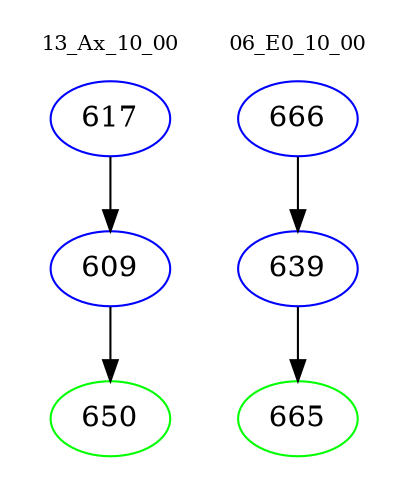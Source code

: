 digraph{
subgraph cluster_0 {
color = white
label = "13_Ax_10_00";
fontsize=10;
T0_617 [label="617", color="blue"]
T0_617 -> T0_609 [color="black"]
T0_609 [label="609", color="blue"]
T0_609 -> T0_650 [color="black"]
T0_650 [label="650", color="green"]
}
subgraph cluster_1 {
color = white
label = "06_E0_10_00";
fontsize=10;
T1_666 [label="666", color="blue"]
T1_666 -> T1_639 [color="black"]
T1_639 [label="639", color="blue"]
T1_639 -> T1_665 [color="black"]
T1_665 [label="665", color="green"]
}
}
